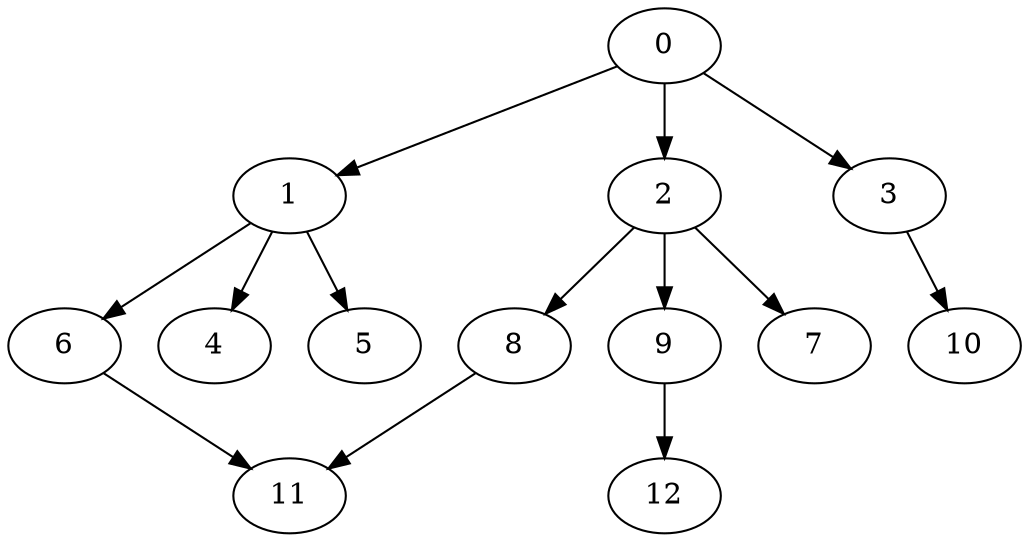 digraph "outputGraph" {
		0	[Weight=50, Start=0, Processor=1]
		1	[Weight=70, Start=50, Processor=1]
		0 -> 1   [Weight = 9];
		6	[Weight=100, Start=120, Processor=1]
		1 -> 6   [Weight = 5];
		4	[Weight=40, Start=220, Processor=1]
		1 -> 4   [Weight = 10];
		5	[Weight=20, Start=260, Processor=1]
		1 -> 5   [Weight = 7];
		8	[Weight=50, Start=280, Processor=1]
		2 -> 8   [Weight = 3];
		11	[Weight=20, Start=330, Processor=1]
		6 -> 11   [Weight = 5];
		8 -> 11   [Weight = 5];
		12	[Weight=20, Start=350, Processor=1]
		9 -> 12   [Weight = 5];
		2	[Weight=90, Start=57, Processor=2]
		0 -> 2   [Weight = 7];
		7	[Weight=80, Start=147, Processor=2]
		2 -> 7   [Weight = 5];
		9	[Weight=20, Start=227, Processor=2]
		2 -> 9   [Weight = 10];
		3	[Weight=100, Start=247, Processor=2]
		0 -> 3   [Weight = 4];
		10	[Weight=20, Start=347, Processor=2]
		3 -> 10   [Weight = 4];
}